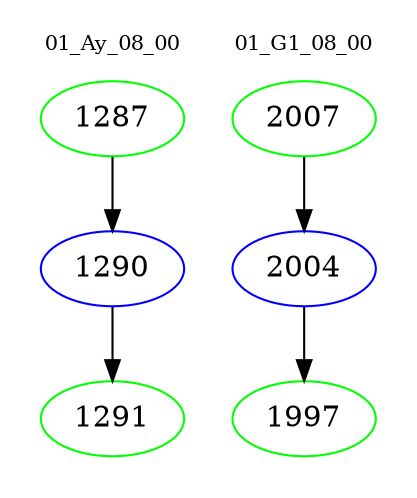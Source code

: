 digraph{
subgraph cluster_0 {
color = white
label = "01_Ay_08_00";
fontsize=10;
T0_1287 [label="1287", color="green"]
T0_1287 -> T0_1290 [color="black"]
T0_1290 [label="1290", color="blue"]
T0_1290 -> T0_1291 [color="black"]
T0_1291 [label="1291", color="green"]
}
subgraph cluster_1 {
color = white
label = "01_G1_08_00";
fontsize=10;
T1_2007 [label="2007", color="green"]
T1_2007 -> T1_2004 [color="black"]
T1_2004 [label="2004", color="blue"]
T1_2004 -> T1_1997 [color="black"]
T1_1997 [label="1997", color="green"]
}
}
